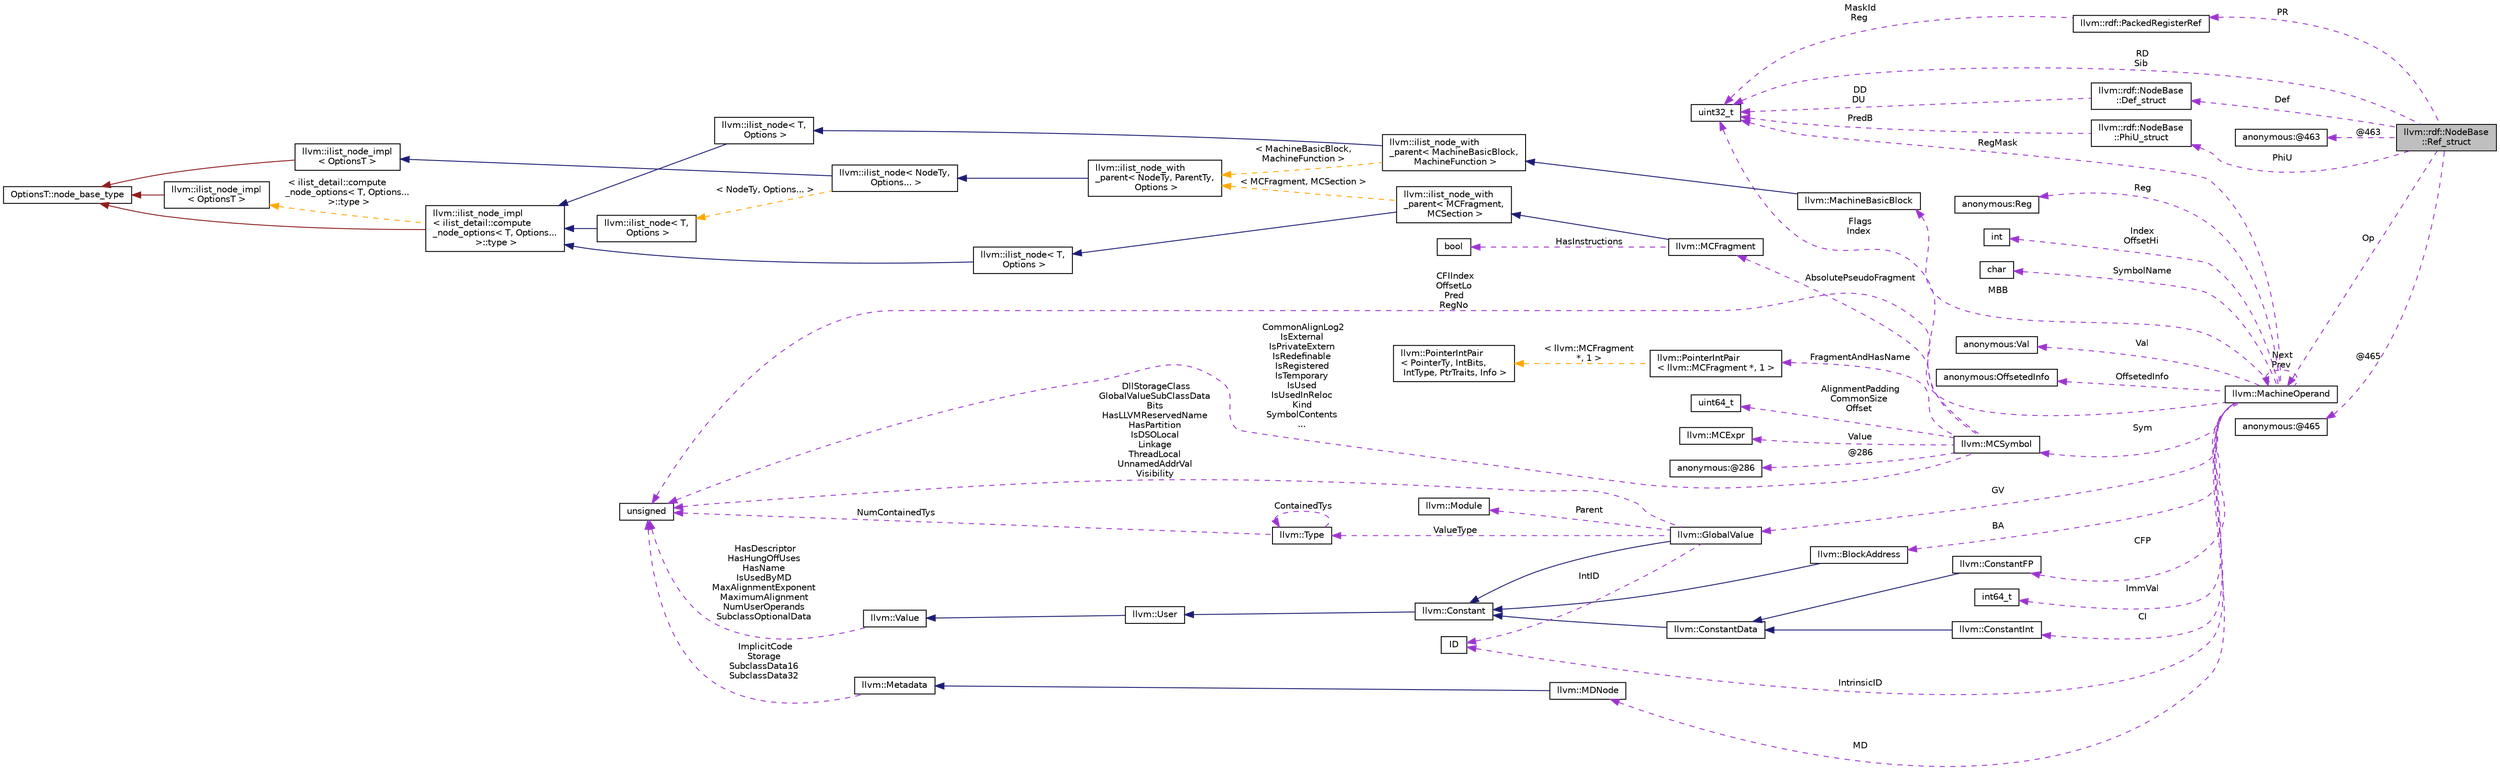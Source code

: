 digraph "llvm::rdf::NodeBase::Ref_struct"
{
 // LATEX_PDF_SIZE
  bgcolor="transparent";
  edge [fontname="Helvetica",fontsize="10",labelfontname="Helvetica",labelfontsize="10"];
  node [fontname="Helvetica",fontsize="10",shape="box"];
  rankdir="LR";
  Node1 [label="llvm::rdf::NodeBase\l::Ref_struct",height=0.2,width=0.4,color="black", fillcolor="grey75", style="filled", fontcolor="black",tooltip=" "];
  Node2 -> Node1 [dir="back",color="darkorchid3",fontsize="10",style="dashed",label=" RD\nSib" ,fontname="Helvetica"];
  Node2 [label="uint32_t",height=0.2,width=0.4,color="black",URL="$classuint32__t.html",tooltip=" "];
  Node3 -> Node1 [dir="back",color="darkorchid3",fontsize="10",style="dashed",label=" Def" ,fontname="Helvetica"];
  Node3 [label="llvm::rdf::NodeBase\l::Def_struct",height=0.2,width=0.4,color="black",URL="$structllvm_1_1rdf_1_1NodeBase_1_1Def__struct.html",tooltip=" "];
  Node2 -> Node3 [dir="back",color="darkorchid3",fontsize="10",style="dashed",label=" DD\nDU" ,fontname="Helvetica"];
  Node4 -> Node1 [dir="back",color="darkorchid3",fontsize="10",style="dashed",label=" PhiU" ,fontname="Helvetica"];
  Node4 [label="llvm::rdf::NodeBase\l::PhiU_struct",height=0.2,width=0.4,color="black",URL="$structllvm_1_1rdf_1_1NodeBase_1_1PhiU__struct.html",tooltip=" "];
  Node2 -> Node4 [dir="back",color="darkorchid3",fontsize="10",style="dashed",label=" PredB" ,fontname="Helvetica"];
  Node5 -> Node1 [dir="back",color="darkorchid3",fontsize="10",style="dashed",label=" @463" ,fontname="Helvetica"];
  Node5 [label="anonymous:@463",height=0.2,width=0.4,color="black",tooltip=" "];
  Node6 -> Node1 [dir="back",color="darkorchid3",fontsize="10",style="dashed",label=" Op" ,fontname="Helvetica"];
  Node6 [label="llvm::MachineOperand",height=0.2,width=0.4,color="black",URL="$classllvm_1_1MachineOperand.html",tooltip="MachineOperand class - Representation of each machine instruction operand."];
  Node7 -> Node6 [dir="back",color="darkorchid3",fontsize="10",style="dashed",label=" CFIIndex\nOffsetLo\nPred\nRegNo" ,fontname="Helvetica"];
  Node7 [label="unsigned",height=0.2,width=0.4,color="black",URL="$classunsigned.html",tooltip=" "];
  Node8 -> Node6 [dir="back",color="darkorchid3",fontsize="10",style="dashed",label=" MBB" ,fontname="Helvetica"];
  Node8 [label="llvm::MachineBasicBlock",height=0.2,width=0.4,color="black",URL="$classllvm_1_1MachineBasicBlock.html",tooltip=" "];
  Node9 -> Node8 [dir="back",color="midnightblue",fontsize="10",style="solid",fontname="Helvetica"];
  Node9 [label="llvm::ilist_node_with\l_parent\< MachineBasicBlock,\l MachineFunction \>",height=0.2,width=0.4,color="black",URL="$classllvm_1_1ilist__node__with__parent.html",tooltip=" "];
  Node10 -> Node9 [dir="back",color="midnightblue",fontsize="10",style="solid",fontname="Helvetica"];
  Node10 [label="llvm::ilist_node\< T,\l Options \>",height=0.2,width=0.4,color="black",URL="$classllvm_1_1ilist__node.html",tooltip=" "];
  Node11 -> Node10 [dir="back",color="midnightblue",fontsize="10",style="solid",fontname="Helvetica"];
  Node11 [label="llvm::ilist_node_impl\l\< ilist_detail::compute\l_node_options\< T, Options...\l \>::type \>",height=0.2,width=0.4,color="black",URL="$classllvm_1_1ilist__node__impl.html",tooltip=" "];
  Node12 -> Node11 [dir="back",color="firebrick4",fontsize="10",style="solid",fontname="Helvetica"];
  Node12 [label="OptionsT::node_base_type",height=0.2,width=0.4,color="black",tooltip=" "];
  Node13 -> Node11 [dir="back",color="orange",fontsize="10",style="dashed",label=" \< ilist_detail::compute\l_node_options\< T, Options...\l \>::type \>" ,fontname="Helvetica"];
  Node13 [label="llvm::ilist_node_impl\l\< OptionsT \>",height=0.2,width=0.4,color="black",URL="$classllvm_1_1ilist__node__impl.html",tooltip="Implementation for an ilist node."];
  Node12 -> Node13 [dir="back",color="firebrick4",fontsize="10",style="solid",fontname="Helvetica"];
  Node14 -> Node9 [dir="back",color="orange",fontsize="10",style="dashed",label=" \< MachineBasicBlock,\l MachineFunction \>" ,fontname="Helvetica"];
  Node14 [label="llvm::ilist_node_with\l_parent\< NodeTy, ParentTy,\l Options \>",height=0.2,width=0.4,color="black",URL="$classllvm_1_1ilist__node__with__parent.html",tooltip="An ilist node that can access its parent list."];
  Node15 -> Node14 [dir="back",color="midnightblue",fontsize="10",style="solid",fontname="Helvetica"];
  Node15 [label="llvm::ilist_node\< NodeTy,\l Options... \>",height=0.2,width=0.4,color="black",URL="$classllvm_1_1ilist__node.html",tooltip=" "];
  Node16 -> Node15 [dir="back",color="midnightblue",fontsize="10",style="solid",fontname="Helvetica"];
  Node16 [label="llvm::ilist_node_impl\l\< OptionsT \>",height=0.2,width=0.4,color="black",URL="$classllvm_1_1ilist__node__impl.html",tooltip="Implementation for an ilist node."];
  Node12 -> Node16 [dir="back",color="firebrick4",fontsize="10",style="solid",fontname="Helvetica"];
  Node17 -> Node15 [dir="back",color="orange",fontsize="10",style="dashed",label=" \< NodeTy, Options... \>" ,fontname="Helvetica"];
  Node17 [label="llvm::ilist_node\< T,\l Options \>",height=0.2,width=0.4,color="black",URL="$classllvm_1_1ilist__node.html",tooltip=" "];
  Node11 -> Node17 [dir="back",color="midnightblue",fontsize="10",style="solid",fontname="Helvetica"];
  Node18 -> Node6 [dir="back",color="darkorchid3",fontsize="10",style="dashed",label=" CFP" ,fontname="Helvetica"];
  Node18 [label="llvm::ConstantFP",height=0.2,width=0.4,color="black",URL="$classllvm_1_1ConstantFP.html",tooltip="ConstantFP - Floating Point Values [float, double]."];
  Node19 -> Node18 [dir="back",color="midnightblue",fontsize="10",style="solid",fontname="Helvetica"];
  Node19 [label="llvm::ConstantData",height=0.2,width=0.4,color="black",URL="$classllvm_1_1ConstantData.html",tooltip="Base class for constants with no operands."];
  Node20 -> Node19 [dir="back",color="midnightblue",fontsize="10",style="solid",fontname="Helvetica"];
  Node20 [label="llvm::Constant",height=0.2,width=0.4,color="black",URL="$classllvm_1_1Constant.html",tooltip="This is an important base class in LLVM."];
  Node21 -> Node20 [dir="back",color="midnightblue",fontsize="10",style="solid",fontname="Helvetica"];
  Node21 [label="llvm::User",height=0.2,width=0.4,color="black",URL="$classllvm_1_1User.html",tooltip=" "];
  Node22 -> Node21 [dir="back",color="midnightblue",fontsize="10",style="solid",fontname="Helvetica"];
  Node22 [label="llvm::Value",height=0.2,width=0.4,color="black",URL="$classllvm_1_1Value.html",tooltip="LLVM Value Representation."];
  Node7 -> Node22 [dir="back",color="darkorchid3",fontsize="10",style="dashed",label=" HasDescriptor\nHasHungOffUses\nHasName\nIsUsedByMD\nMaxAlignmentExponent\nMaximumAlignment\nNumUserOperands\nSubclassOptionalData" ,fontname="Helvetica"];
  Node23 -> Node6 [dir="back",color="darkorchid3",fontsize="10",style="dashed",label=" CI" ,fontname="Helvetica"];
  Node23 [label="llvm::ConstantInt",height=0.2,width=0.4,color="black",URL="$classllvm_1_1ConstantInt.html",tooltip="This is the shared class of boolean and integer constants."];
  Node19 -> Node23 [dir="back",color="midnightblue",fontsize="10",style="solid",fontname="Helvetica"];
  Node24 -> Node6 [dir="back",color="darkorchid3",fontsize="10",style="dashed",label=" ImmVal" ,fontname="Helvetica"];
  Node24 [label="int64_t",height=0.2,width=0.4,color="black",tooltip=" "];
  Node2 -> Node6 [dir="back",color="darkorchid3",fontsize="10",style="dashed",label=" RegMask" ,fontname="Helvetica"];
  Node25 -> Node6 [dir="back",color="darkorchid3",fontsize="10",style="dashed",label=" MD" ,fontname="Helvetica"];
  Node25 [label="llvm::MDNode",height=0.2,width=0.4,color="black",URL="$classllvm_1_1MDNode.html",tooltip="Metadata node."];
  Node26 -> Node25 [dir="back",color="midnightblue",fontsize="10",style="solid",fontname="Helvetica"];
  Node26 [label="llvm::Metadata",height=0.2,width=0.4,color="black",URL="$classllvm_1_1Metadata.html",tooltip="Root of the metadata hierarchy."];
  Node7 -> Node26 [dir="back",color="darkorchid3",fontsize="10",style="dashed",label=" ImplicitCode\nStorage\nSubclassData16\nSubclassData32" ,fontname="Helvetica"];
  Node27 -> Node6 [dir="back",color="darkorchid3",fontsize="10",style="dashed",label=" Sym" ,fontname="Helvetica"];
  Node27 [label="llvm::MCSymbol",height=0.2,width=0.4,color="black",URL="$classllvm_1_1MCSymbol.html",tooltip="MCSymbol - Instances of this class represent a symbol name in the MC file, and MCSymbols are created ..."];
  Node28 -> Node27 [dir="back",color="darkorchid3",fontsize="10",style="dashed",label=" AbsolutePseudoFragment" ,fontname="Helvetica"];
  Node28 [label="llvm::MCFragment",height=0.2,width=0.4,color="black",URL="$classllvm_1_1MCFragment.html",tooltip=" "];
  Node29 -> Node28 [dir="back",color="midnightblue",fontsize="10",style="solid",fontname="Helvetica"];
  Node29 [label="llvm::ilist_node_with\l_parent\< MCFragment,\l MCSection \>",height=0.2,width=0.4,color="black",URL="$classllvm_1_1ilist__node__with__parent.html",tooltip=" "];
  Node30 -> Node29 [dir="back",color="midnightblue",fontsize="10",style="solid",fontname="Helvetica"];
  Node30 [label="llvm::ilist_node\< T,\l Options \>",height=0.2,width=0.4,color="black",URL="$classllvm_1_1ilist__node.html",tooltip=" "];
  Node11 -> Node30 [dir="back",color="midnightblue",fontsize="10",style="solid",fontname="Helvetica"];
  Node14 -> Node29 [dir="back",color="orange",fontsize="10",style="dashed",label=" \< MCFragment, MCSection \>" ,fontname="Helvetica"];
  Node31 -> Node28 [dir="back",color="darkorchid3",fontsize="10",style="dashed",label=" HasInstructions" ,fontname="Helvetica"];
  Node31 [label="bool",height=0.2,width=0.4,color="black",URL="$classbool.html",tooltip=" "];
  Node32 -> Node27 [dir="back",color="darkorchid3",fontsize="10",style="dashed",label=" FragmentAndHasName" ,fontname="Helvetica"];
  Node32 [label="llvm::PointerIntPair\l\< llvm::MCFragment *, 1 \>",height=0.2,width=0.4,color="black",URL="$classllvm_1_1PointerIntPair.html",tooltip=" "];
  Node33 -> Node32 [dir="back",color="orange",fontsize="10",style="dashed",label=" \< llvm::MCFragment\l *, 1 \>" ,fontname="Helvetica"];
  Node33 [label="llvm::PointerIntPair\l\< PointerTy, IntBits,\l IntType, PtrTraits, Info \>",height=0.2,width=0.4,color="black",URL="$classllvm_1_1PointerIntPair.html",tooltip="PointerIntPair - This class implements a pair of a pointer and small integer."];
  Node7 -> Node27 [dir="back",color="darkorchid3",fontsize="10",style="dashed",label=" CommonAlignLog2\nIsExternal\nIsPrivateExtern\nIsRedefinable\nIsRegistered\nIsTemporary\nIsUsed\nIsUsedInReloc\nKind\nSymbolContents\n..." ,fontname="Helvetica"];
  Node2 -> Node27 [dir="back",color="darkorchid3",fontsize="10",style="dashed",label=" Flags\nIndex" ,fontname="Helvetica"];
  Node34 -> Node27 [dir="back",color="darkorchid3",fontsize="10",style="dashed",label=" AlignmentPadding\nCommonSize\nOffset" ,fontname="Helvetica"];
  Node34 [label="uint64_t",height=0.2,width=0.4,color="black",tooltip=" "];
  Node35 -> Node27 [dir="back",color="darkorchid3",fontsize="10",style="dashed",label=" Value" ,fontname="Helvetica"];
  Node35 [label="llvm::MCExpr",height=0.2,width=0.4,color="black",URL="$classllvm_1_1MCExpr.html",tooltip="Base class for the full range of assembler expressions which are needed for parsing."];
  Node36 -> Node27 [dir="back",color="darkorchid3",fontsize="10",style="dashed",label=" @286" ,fontname="Helvetica"];
  Node36 [label="anonymous:@286",height=0.2,width=0.4,color="black",tooltip=" "];
  Node37 -> Node6 [dir="back",color="darkorchid3",fontsize="10",style="dashed",label=" IntrinsicID" ,fontname="Helvetica"];
  Node37 [label="ID",height=0.2,width=0.4,color="black",tooltip=" "];
  Node6 -> Node6 [dir="back",color="darkorchid3",fontsize="10",style="dashed",label=" Next\nPrev" ,fontname="Helvetica"];
  Node38 -> Node6 [dir="back",color="darkorchid3",fontsize="10",style="dashed",label=" Reg" ,fontname="Helvetica"];
  Node38 [label="anonymous:Reg",height=0.2,width=0.4,color="black",tooltip=" "];
  Node39 -> Node6 [dir="back",color="darkorchid3",fontsize="10",style="dashed",label=" Index\nOffsetHi" ,fontname="Helvetica"];
  Node39 [label="int",height=0.2,width=0.4,color="black",tooltip=" "];
  Node40 -> Node6 [dir="back",color="darkorchid3",fontsize="10",style="dashed",label=" SymbolName" ,fontname="Helvetica"];
  Node40 [label="char",height=0.2,width=0.4,color="black",URL="$classchar.html",tooltip=" "];
  Node41 -> Node6 [dir="back",color="darkorchid3",fontsize="10",style="dashed",label=" GV" ,fontname="Helvetica"];
  Node41 [label="llvm::GlobalValue",height=0.2,width=0.4,color="black",URL="$classllvm_1_1GlobalValue.html",tooltip=" "];
  Node20 -> Node41 [dir="back",color="midnightblue",fontsize="10",style="solid",fontname="Helvetica"];
  Node42 -> Node41 [dir="back",color="darkorchid3",fontsize="10",style="dashed",label=" ValueType" ,fontname="Helvetica"];
  Node42 [label="llvm::Type",height=0.2,width=0.4,color="black",URL="$classllvm_1_1Type.html",tooltip="The instances of the Type class are immutable: once they are created, they are never changed."];
  Node7 -> Node42 [dir="back",color="darkorchid3",fontsize="10",style="dashed",label=" NumContainedTys" ,fontname="Helvetica"];
  Node42 -> Node42 [dir="back",color="darkorchid3",fontsize="10",style="dashed",label=" ContainedTys" ,fontname="Helvetica"];
  Node7 -> Node41 [dir="back",color="darkorchid3",fontsize="10",style="dashed",label=" DllStorageClass\nGlobalValueSubClassData\lBits\nHasLLVMReservedName\nHasPartition\nIsDSOLocal\nLinkage\nThreadLocal\nUnnamedAddrVal\nVisibility" ,fontname="Helvetica"];
  Node37 -> Node41 [dir="back",color="darkorchid3",fontsize="10",style="dashed",label=" IntID" ,fontname="Helvetica"];
  Node43 -> Node41 [dir="back",color="darkorchid3",fontsize="10",style="dashed",label=" Parent" ,fontname="Helvetica"];
  Node43 [label="llvm::Module",height=0.2,width=0.4,color="black",URL="$classllvm_1_1Module.html",tooltip="A Module instance is used to store all the information related to an LLVM module."];
  Node44 -> Node6 [dir="back",color="darkorchid3",fontsize="10",style="dashed",label=" BA" ,fontname="Helvetica"];
  Node44 [label="llvm::BlockAddress",height=0.2,width=0.4,color="black",URL="$classllvm_1_1BlockAddress.html",tooltip="The address of a basic block."];
  Node20 -> Node44 [dir="back",color="midnightblue",fontsize="10",style="solid",fontname="Helvetica"];
  Node45 -> Node6 [dir="back",color="darkorchid3",fontsize="10",style="dashed",label=" Val" ,fontname="Helvetica"];
  Node45 [label="anonymous:Val",height=0.2,width=0.4,color="black",tooltip=" "];
  Node46 -> Node6 [dir="back",color="darkorchid3",fontsize="10",style="dashed",label=" OffsetedInfo" ,fontname="Helvetica"];
  Node46 [label="anonymous:OffsetedInfo",height=0.2,width=0.4,color="black",tooltip=" "];
  Node47 -> Node1 [dir="back",color="darkorchid3",fontsize="10",style="dashed",label=" PR" ,fontname="Helvetica"];
  Node47 [label="llvm::rdf::PackedRegisterRef",height=0.2,width=0.4,color="black",URL="$structllvm_1_1rdf_1_1PackedRegisterRef.html",tooltip=" "];
  Node2 -> Node47 [dir="back",color="darkorchid3",fontsize="10",style="dashed",label=" MaskId\nReg" ,fontname="Helvetica"];
  Node48 -> Node1 [dir="back",color="darkorchid3",fontsize="10",style="dashed",label=" @465" ,fontname="Helvetica"];
  Node48 [label="anonymous:@465",height=0.2,width=0.4,color="black",tooltip=" "];
}
